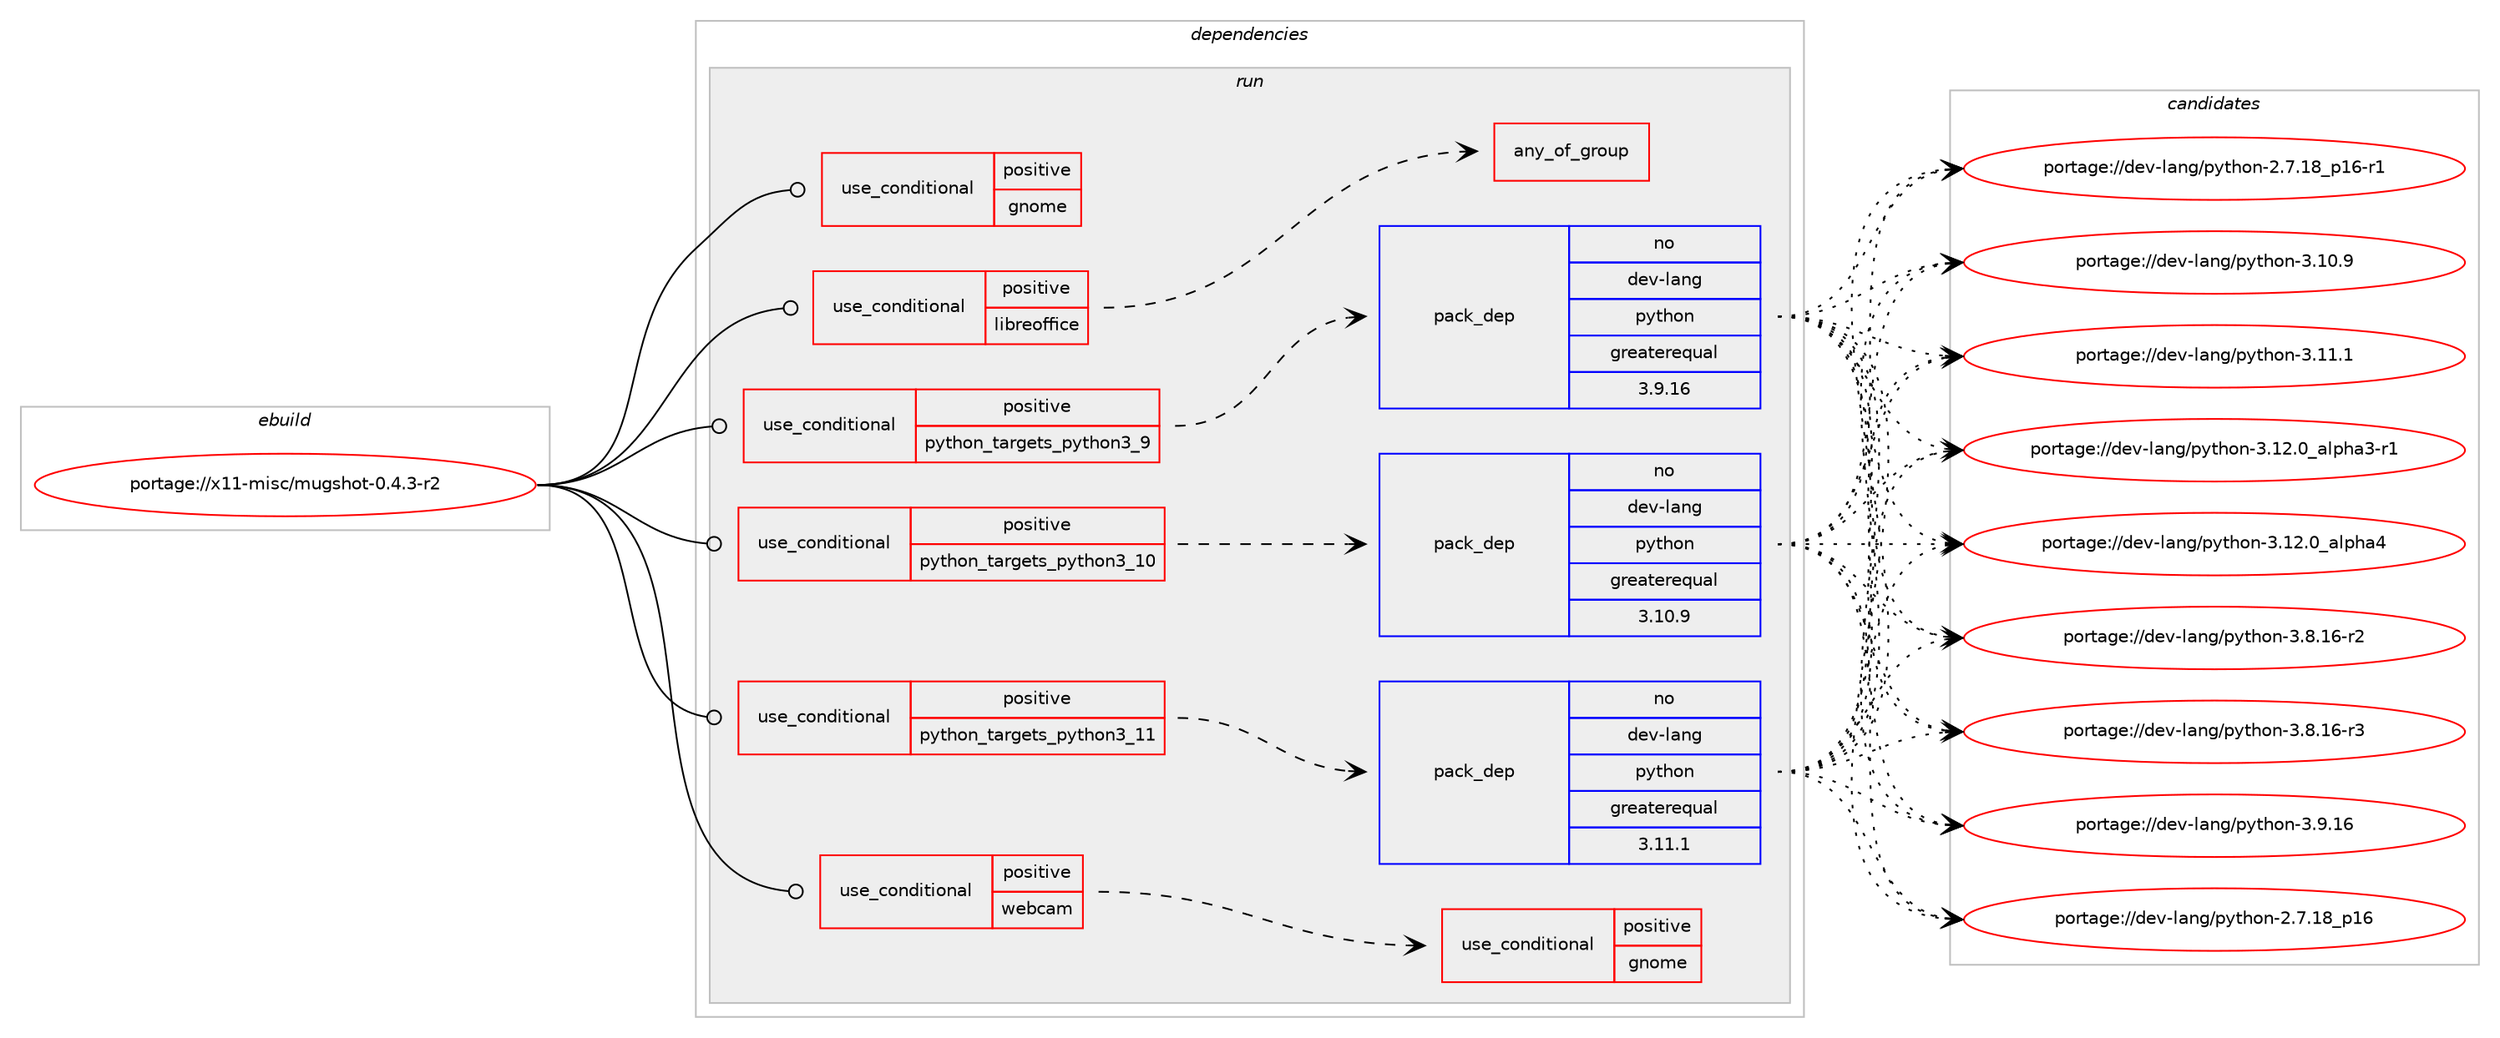 digraph prolog {

# *************
# Graph options
# *************

newrank=true;
concentrate=true;
compound=true;
graph [rankdir=LR,fontname=Helvetica,fontsize=10,ranksep=1.5];#, ranksep=2.5, nodesep=0.2];
edge  [arrowhead=vee];
node  [fontname=Helvetica,fontsize=10];

# **********
# The ebuild
# **********

subgraph cluster_leftcol {
color=gray;
rank=same;
label=<<i>ebuild</i>>;
id [label="portage://x11-misc/mugshot-0.4.3-r2", color=red, width=4, href="../x11-misc/mugshot-0.4.3-r2.svg"];
}

# ****************
# The dependencies
# ****************

subgraph cluster_midcol {
color=gray;
label=<<i>dependencies</i>>;
subgraph cluster_compile {
fillcolor="#eeeeee";
style=filled;
label=<<i>compile</i>>;
# *** BEGIN UNKNOWN DEPENDENCY TYPE (TODO) ***
# id -> package_dependency(portage://x11-misc/mugshot-0.4.3-r2,install,no,dev-libs,gobject-introspection,none,[,,],[],[])
# *** END UNKNOWN DEPENDENCY TYPE (TODO) ***

# *** BEGIN UNKNOWN DEPENDENCY TYPE (TODO) ***
# id -> package_dependency(portage://x11-misc/mugshot-0.4.3-r2,install,no,dev-python,dbus-python,none,[,,],[],[use(optenable(python_targets_python3_9),negative),use(optenable(python_targets_python3_10),negative),use(optenable(python_targets_python3_11),negative)])
# *** END UNKNOWN DEPENDENCY TYPE (TODO) ***

# *** BEGIN UNKNOWN DEPENDENCY TYPE (TODO) ***
# id -> package_dependency(portage://x11-misc/mugshot-0.4.3-r2,install,no,dev-python,pexpect,none,[,,],[],[use(optenable(python_targets_python3_9),negative),use(optenable(python_targets_python3_10),negative),use(optenable(python_targets_python3_11),negative)])
# *** END UNKNOWN DEPENDENCY TYPE (TODO) ***

# *** BEGIN UNKNOWN DEPENDENCY TYPE (TODO) ***
# id -> package_dependency(portage://x11-misc/mugshot-0.4.3-r2,install,no,dev-python,pygobject,none,[,,],[slot(3)],[use(optenable(python_targets_python3_9),negative),use(optenable(python_targets_python3_10),negative),use(optenable(python_targets_python3_11),negative)])
# *** END UNKNOWN DEPENDENCY TYPE (TODO) ***

# *** BEGIN UNKNOWN DEPENDENCY TYPE (TODO) ***
# id -> package_dependency(portage://x11-misc/mugshot-0.4.3-r2,install,no,x11-libs,gtk+,none,[,,],[slot(3)],[use(enable(introspection),none)])
# *** END UNKNOWN DEPENDENCY TYPE (TODO) ***

}
subgraph cluster_compileandrun {
fillcolor="#eeeeee";
style=filled;
label=<<i>compile and run</i>>;
}
subgraph cluster_run {
fillcolor="#eeeeee";
style=filled;
label=<<i>run</i>>;
subgraph cond5994 {
dependency9749 [label=<<TABLE BORDER="0" CELLBORDER="1" CELLSPACING="0" CELLPADDING="4"><TR><TD ROWSPAN="3" CELLPADDING="10">use_conditional</TD></TR><TR><TD>positive</TD></TR><TR><TD>gnome</TD></TR></TABLE>>, shape=none, color=red];
# *** BEGIN UNKNOWN DEPENDENCY TYPE (TODO) ***
# dependency9749 -> package_dependency(portage://x11-misc/mugshot-0.4.3-r2,run,no,gnome-base,gnome-control-center,none,[,,],[],[])
# *** END UNKNOWN DEPENDENCY TYPE (TODO) ***

}
id:e -> dependency9749:w [weight=20,style="solid",arrowhead="odot"];
subgraph cond5995 {
dependency9750 [label=<<TABLE BORDER="0" CELLBORDER="1" CELLSPACING="0" CELLPADDING="4"><TR><TD ROWSPAN="3" CELLPADDING="10">use_conditional</TD></TR><TR><TD>positive</TD></TR><TR><TD>libreoffice</TD></TR></TABLE>>, shape=none, color=red];
subgraph any117 {
dependency9751 [label=<<TABLE BORDER="0" CELLBORDER="1" CELLSPACING="0" CELLPADDING="4"><TR><TD CELLPADDING="10">any_of_group</TD></TR></TABLE>>, shape=none, color=red];# *** BEGIN UNKNOWN DEPENDENCY TYPE (TODO) ***
# dependency9751 -> package_dependency(portage://x11-misc/mugshot-0.4.3-r2,run,no,app-office,libreoffice-bin,none,[,,],[],[])
# *** END UNKNOWN DEPENDENCY TYPE (TODO) ***

# *** BEGIN UNKNOWN DEPENDENCY TYPE (TODO) ***
# dependency9751 -> package_dependency(portage://x11-misc/mugshot-0.4.3-r2,run,no,app-office,libreoffice,none,[,,],[],[])
# *** END UNKNOWN DEPENDENCY TYPE (TODO) ***

}
dependency9750:e -> dependency9751:w [weight=20,style="dashed",arrowhead="vee"];
}
id:e -> dependency9750:w [weight=20,style="solid",arrowhead="odot"];
subgraph cond5996 {
dependency9752 [label=<<TABLE BORDER="0" CELLBORDER="1" CELLSPACING="0" CELLPADDING="4"><TR><TD ROWSPAN="3" CELLPADDING="10">use_conditional</TD></TR><TR><TD>positive</TD></TR><TR><TD>python_targets_python3_10</TD></TR></TABLE>>, shape=none, color=red];
subgraph pack3632 {
dependency9753 [label=<<TABLE BORDER="0" CELLBORDER="1" CELLSPACING="0" CELLPADDING="4" WIDTH="220"><TR><TD ROWSPAN="6" CELLPADDING="30">pack_dep</TD></TR><TR><TD WIDTH="110">no</TD></TR><TR><TD>dev-lang</TD></TR><TR><TD>python</TD></TR><TR><TD>greaterequal</TD></TR><TR><TD>3.10.9</TD></TR></TABLE>>, shape=none, color=blue];
}
dependency9752:e -> dependency9753:w [weight=20,style="dashed",arrowhead="vee"];
}
id:e -> dependency9752:w [weight=20,style="solid",arrowhead="odot"];
subgraph cond5997 {
dependency9754 [label=<<TABLE BORDER="0" CELLBORDER="1" CELLSPACING="0" CELLPADDING="4"><TR><TD ROWSPAN="3" CELLPADDING="10">use_conditional</TD></TR><TR><TD>positive</TD></TR><TR><TD>python_targets_python3_11</TD></TR></TABLE>>, shape=none, color=red];
subgraph pack3633 {
dependency9755 [label=<<TABLE BORDER="0" CELLBORDER="1" CELLSPACING="0" CELLPADDING="4" WIDTH="220"><TR><TD ROWSPAN="6" CELLPADDING="30">pack_dep</TD></TR><TR><TD WIDTH="110">no</TD></TR><TR><TD>dev-lang</TD></TR><TR><TD>python</TD></TR><TR><TD>greaterequal</TD></TR><TR><TD>3.11.1</TD></TR></TABLE>>, shape=none, color=blue];
}
dependency9754:e -> dependency9755:w [weight=20,style="dashed",arrowhead="vee"];
}
id:e -> dependency9754:w [weight=20,style="solid",arrowhead="odot"];
subgraph cond5998 {
dependency9756 [label=<<TABLE BORDER="0" CELLBORDER="1" CELLSPACING="0" CELLPADDING="4"><TR><TD ROWSPAN="3" CELLPADDING="10">use_conditional</TD></TR><TR><TD>positive</TD></TR><TR><TD>python_targets_python3_9</TD></TR></TABLE>>, shape=none, color=red];
subgraph pack3634 {
dependency9757 [label=<<TABLE BORDER="0" CELLBORDER="1" CELLSPACING="0" CELLPADDING="4" WIDTH="220"><TR><TD ROWSPAN="6" CELLPADDING="30">pack_dep</TD></TR><TR><TD WIDTH="110">no</TD></TR><TR><TD>dev-lang</TD></TR><TR><TD>python</TD></TR><TR><TD>greaterequal</TD></TR><TR><TD>3.9.16</TD></TR></TABLE>>, shape=none, color=blue];
}
dependency9756:e -> dependency9757:w [weight=20,style="dashed",arrowhead="vee"];
}
id:e -> dependency9756:w [weight=20,style="solid",arrowhead="odot"];
subgraph cond5999 {
dependency9758 [label=<<TABLE BORDER="0" CELLBORDER="1" CELLSPACING="0" CELLPADDING="4"><TR><TD ROWSPAN="3" CELLPADDING="10">use_conditional</TD></TR><TR><TD>positive</TD></TR><TR><TD>webcam</TD></TR></TABLE>>, shape=none, color=red];
# *** BEGIN UNKNOWN DEPENDENCY TYPE (TODO) ***
# dependency9758 -> package_dependency(portage://x11-misc/mugshot-0.4.3-r2,run,no,media-libs,gstreamer,none,[,,],[slot(1.0)],[])
# *** END UNKNOWN DEPENDENCY TYPE (TODO) ***

# *** BEGIN UNKNOWN DEPENDENCY TYPE (TODO) ***
# dependency9758 -> package_dependency(portage://x11-misc/mugshot-0.4.3-r2,run,no,media-libs,gst-plugins-good,none,[,,],[slot(1.0)],[])
# *** END UNKNOWN DEPENDENCY TYPE (TODO) ***

subgraph cond6000 {
dependency9759 [label=<<TABLE BORDER="0" CELLBORDER="1" CELLSPACING="0" CELLPADDING="4"><TR><TD ROWSPAN="3" CELLPADDING="10">use_conditional</TD></TR><TR><TD>positive</TD></TR><TR><TD>gnome</TD></TR></TABLE>>, shape=none, color=red];
# *** BEGIN UNKNOWN DEPENDENCY TYPE (TODO) ***
# dependency9759 -> package_dependency(portage://x11-misc/mugshot-0.4.3-r2,run,no,media-libs,clutter-gtk,none,[,,],[],[use(enable(introspection),none)])
# *** END UNKNOWN DEPENDENCY TYPE (TODO) ***

# *** BEGIN UNKNOWN DEPENDENCY TYPE (TODO) ***
# dependency9759 -> package_dependency(portage://x11-misc/mugshot-0.4.3-r2,run,no,media-video,cheese,none,[,,],[],[use(enable(introspection),none)])
# *** END UNKNOWN DEPENDENCY TYPE (TODO) ***

}
dependency9758:e -> dependency9759:w [weight=20,style="dashed",arrowhead="vee"];
}
id:e -> dependency9758:w [weight=20,style="solid",arrowhead="odot"];
# *** BEGIN UNKNOWN DEPENDENCY TYPE (TODO) ***
# id -> package_dependency(portage://x11-misc/mugshot-0.4.3-r2,run,no,dev-libs,gobject-introspection,none,[,,],[],[])
# *** END UNKNOWN DEPENDENCY TYPE (TODO) ***

# *** BEGIN UNKNOWN DEPENDENCY TYPE (TODO) ***
# id -> package_dependency(portage://x11-misc/mugshot-0.4.3-r2,run,no,dev-python,dbus-python,none,[,,],[],[use(optenable(python_targets_python3_9),negative),use(optenable(python_targets_python3_10),negative),use(optenable(python_targets_python3_11),negative)])
# *** END UNKNOWN DEPENDENCY TYPE (TODO) ***

# *** BEGIN UNKNOWN DEPENDENCY TYPE (TODO) ***
# id -> package_dependency(portage://x11-misc/mugshot-0.4.3-r2,run,no,dev-python,pexpect,none,[,,],[],[use(optenable(python_targets_python3_9),negative),use(optenable(python_targets_python3_10),negative),use(optenable(python_targets_python3_11),negative)])
# *** END UNKNOWN DEPENDENCY TYPE (TODO) ***

# *** BEGIN UNKNOWN DEPENDENCY TYPE (TODO) ***
# id -> package_dependency(portage://x11-misc/mugshot-0.4.3-r2,run,no,dev-python,pycairo,none,[,,],[],[use(optenable(python_targets_python3_9),negative),use(optenable(python_targets_python3_10),negative),use(optenable(python_targets_python3_11),negative)])
# *** END UNKNOWN DEPENDENCY TYPE (TODO) ***

# *** BEGIN UNKNOWN DEPENDENCY TYPE (TODO) ***
# id -> package_dependency(portage://x11-misc/mugshot-0.4.3-r2,run,no,dev-python,pygobject,none,[,,],[slot(3)],[use(optenable(python_targets_python3_9),negative),use(optenable(python_targets_python3_10),negative),use(optenable(python_targets_python3_11),negative)])
# *** END UNKNOWN DEPENDENCY TYPE (TODO) ***

# *** BEGIN UNKNOWN DEPENDENCY TYPE (TODO) ***
# id -> package_dependency(portage://x11-misc/mugshot-0.4.3-r2,run,no,sys-apps,accountsservice,none,[,,],[],[])
# *** END UNKNOWN DEPENDENCY TYPE (TODO) ***

# *** BEGIN UNKNOWN DEPENDENCY TYPE (TODO) ***
# id -> package_dependency(portage://x11-misc/mugshot-0.4.3-r2,run,no,sys-apps,shadow,none,[,,],[],[])
# *** END UNKNOWN DEPENDENCY TYPE (TODO) ***

}
}

# **************
# The candidates
# **************

subgraph cluster_choices {
rank=same;
color=gray;
label=<<i>candidates</i>>;

subgraph choice3632 {
color=black;
nodesep=1;
choice10010111845108971101034711212111610411111045504655464956951124954 [label="portage://dev-lang/python-2.7.18_p16", color=red, width=4,href="../dev-lang/python-2.7.18_p16.svg"];
choice100101118451089711010347112121116104111110455046554649569511249544511449 [label="portage://dev-lang/python-2.7.18_p16-r1", color=red, width=4,href="../dev-lang/python-2.7.18_p16-r1.svg"];
choice10010111845108971101034711212111610411111045514649484657 [label="portage://dev-lang/python-3.10.9", color=red, width=4,href="../dev-lang/python-3.10.9.svg"];
choice10010111845108971101034711212111610411111045514649494649 [label="portage://dev-lang/python-3.11.1", color=red, width=4,href="../dev-lang/python-3.11.1.svg"];
choice10010111845108971101034711212111610411111045514649504648959710811210497514511449 [label="portage://dev-lang/python-3.12.0_alpha3-r1", color=red, width=4,href="../dev-lang/python-3.12.0_alpha3-r1.svg"];
choice1001011184510897110103471121211161041111104551464950464895971081121049752 [label="portage://dev-lang/python-3.12.0_alpha4", color=red, width=4,href="../dev-lang/python-3.12.0_alpha4.svg"];
choice100101118451089711010347112121116104111110455146564649544511450 [label="portage://dev-lang/python-3.8.16-r2", color=red, width=4,href="../dev-lang/python-3.8.16-r2.svg"];
choice100101118451089711010347112121116104111110455146564649544511451 [label="portage://dev-lang/python-3.8.16-r3", color=red, width=4,href="../dev-lang/python-3.8.16-r3.svg"];
choice10010111845108971101034711212111610411111045514657464954 [label="portage://dev-lang/python-3.9.16", color=red, width=4,href="../dev-lang/python-3.9.16.svg"];
dependency9753:e -> choice10010111845108971101034711212111610411111045504655464956951124954:w [style=dotted,weight="100"];
dependency9753:e -> choice100101118451089711010347112121116104111110455046554649569511249544511449:w [style=dotted,weight="100"];
dependency9753:e -> choice10010111845108971101034711212111610411111045514649484657:w [style=dotted,weight="100"];
dependency9753:e -> choice10010111845108971101034711212111610411111045514649494649:w [style=dotted,weight="100"];
dependency9753:e -> choice10010111845108971101034711212111610411111045514649504648959710811210497514511449:w [style=dotted,weight="100"];
dependency9753:e -> choice1001011184510897110103471121211161041111104551464950464895971081121049752:w [style=dotted,weight="100"];
dependency9753:e -> choice100101118451089711010347112121116104111110455146564649544511450:w [style=dotted,weight="100"];
dependency9753:e -> choice100101118451089711010347112121116104111110455146564649544511451:w [style=dotted,weight="100"];
dependency9753:e -> choice10010111845108971101034711212111610411111045514657464954:w [style=dotted,weight="100"];
}
subgraph choice3633 {
color=black;
nodesep=1;
choice10010111845108971101034711212111610411111045504655464956951124954 [label="portage://dev-lang/python-2.7.18_p16", color=red, width=4,href="../dev-lang/python-2.7.18_p16.svg"];
choice100101118451089711010347112121116104111110455046554649569511249544511449 [label="portage://dev-lang/python-2.7.18_p16-r1", color=red, width=4,href="../dev-lang/python-2.7.18_p16-r1.svg"];
choice10010111845108971101034711212111610411111045514649484657 [label="portage://dev-lang/python-3.10.9", color=red, width=4,href="../dev-lang/python-3.10.9.svg"];
choice10010111845108971101034711212111610411111045514649494649 [label="portage://dev-lang/python-3.11.1", color=red, width=4,href="../dev-lang/python-3.11.1.svg"];
choice10010111845108971101034711212111610411111045514649504648959710811210497514511449 [label="portage://dev-lang/python-3.12.0_alpha3-r1", color=red, width=4,href="../dev-lang/python-3.12.0_alpha3-r1.svg"];
choice1001011184510897110103471121211161041111104551464950464895971081121049752 [label="portage://dev-lang/python-3.12.0_alpha4", color=red, width=4,href="../dev-lang/python-3.12.0_alpha4.svg"];
choice100101118451089711010347112121116104111110455146564649544511450 [label="portage://dev-lang/python-3.8.16-r2", color=red, width=4,href="../dev-lang/python-3.8.16-r2.svg"];
choice100101118451089711010347112121116104111110455146564649544511451 [label="portage://dev-lang/python-3.8.16-r3", color=red, width=4,href="../dev-lang/python-3.8.16-r3.svg"];
choice10010111845108971101034711212111610411111045514657464954 [label="portage://dev-lang/python-3.9.16", color=red, width=4,href="../dev-lang/python-3.9.16.svg"];
dependency9755:e -> choice10010111845108971101034711212111610411111045504655464956951124954:w [style=dotted,weight="100"];
dependency9755:e -> choice100101118451089711010347112121116104111110455046554649569511249544511449:w [style=dotted,weight="100"];
dependency9755:e -> choice10010111845108971101034711212111610411111045514649484657:w [style=dotted,weight="100"];
dependency9755:e -> choice10010111845108971101034711212111610411111045514649494649:w [style=dotted,weight="100"];
dependency9755:e -> choice10010111845108971101034711212111610411111045514649504648959710811210497514511449:w [style=dotted,weight="100"];
dependency9755:e -> choice1001011184510897110103471121211161041111104551464950464895971081121049752:w [style=dotted,weight="100"];
dependency9755:e -> choice100101118451089711010347112121116104111110455146564649544511450:w [style=dotted,weight="100"];
dependency9755:e -> choice100101118451089711010347112121116104111110455146564649544511451:w [style=dotted,weight="100"];
dependency9755:e -> choice10010111845108971101034711212111610411111045514657464954:w [style=dotted,weight="100"];
}
subgraph choice3634 {
color=black;
nodesep=1;
choice10010111845108971101034711212111610411111045504655464956951124954 [label="portage://dev-lang/python-2.7.18_p16", color=red, width=4,href="../dev-lang/python-2.7.18_p16.svg"];
choice100101118451089711010347112121116104111110455046554649569511249544511449 [label="portage://dev-lang/python-2.7.18_p16-r1", color=red, width=4,href="../dev-lang/python-2.7.18_p16-r1.svg"];
choice10010111845108971101034711212111610411111045514649484657 [label="portage://dev-lang/python-3.10.9", color=red, width=4,href="../dev-lang/python-3.10.9.svg"];
choice10010111845108971101034711212111610411111045514649494649 [label="portage://dev-lang/python-3.11.1", color=red, width=4,href="../dev-lang/python-3.11.1.svg"];
choice10010111845108971101034711212111610411111045514649504648959710811210497514511449 [label="portage://dev-lang/python-3.12.0_alpha3-r1", color=red, width=4,href="../dev-lang/python-3.12.0_alpha3-r1.svg"];
choice1001011184510897110103471121211161041111104551464950464895971081121049752 [label="portage://dev-lang/python-3.12.0_alpha4", color=red, width=4,href="../dev-lang/python-3.12.0_alpha4.svg"];
choice100101118451089711010347112121116104111110455146564649544511450 [label="portage://dev-lang/python-3.8.16-r2", color=red, width=4,href="../dev-lang/python-3.8.16-r2.svg"];
choice100101118451089711010347112121116104111110455146564649544511451 [label="portage://dev-lang/python-3.8.16-r3", color=red, width=4,href="../dev-lang/python-3.8.16-r3.svg"];
choice10010111845108971101034711212111610411111045514657464954 [label="portage://dev-lang/python-3.9.16", color=red, width=4,href="../dev-lang/python-3.9.16.svg"];
dependency9757:e -> choice10010111845108971101034711212111610411111045504655464956951124954:w [style=dotted,weight="100"];
dependency9757:e -> choice100101118451089711010347112121116104111110455046554649569511249544511449:w [style=dotted,weight="100"];
dependency9757:e -> choice10010111845108971101034711212111610411111045514649484657:w [style=dotted,weight="100"];
dependency9757:e -> choice10010111845108971101034711212111610411111045514649494649:w [style=dotted,weight="100"];
dependency9757:e -> choice10010111845108971101034711212111610411111045514649504648959710811210497514511449:w [style=dotted,weight="100"];
dependency9757:e -> choice1001011184510897110103471121211161041111104551464950464895971081121049752:w [style=dotted,weight="100"];
dependency9757:e -> choice100101118451089711010347112121116104111110455146564649544511450:w [style=dotted,weight="100"];
dependency9757:e -> choice100101118451089711010347112121116104111110455146564649544511451:w [style=dotted,weight="100"];
dependency9757:e -> choice10010111845108971101034711212111610411111045514657464954:w [style=dotted,weight="100"];
}
}

}
